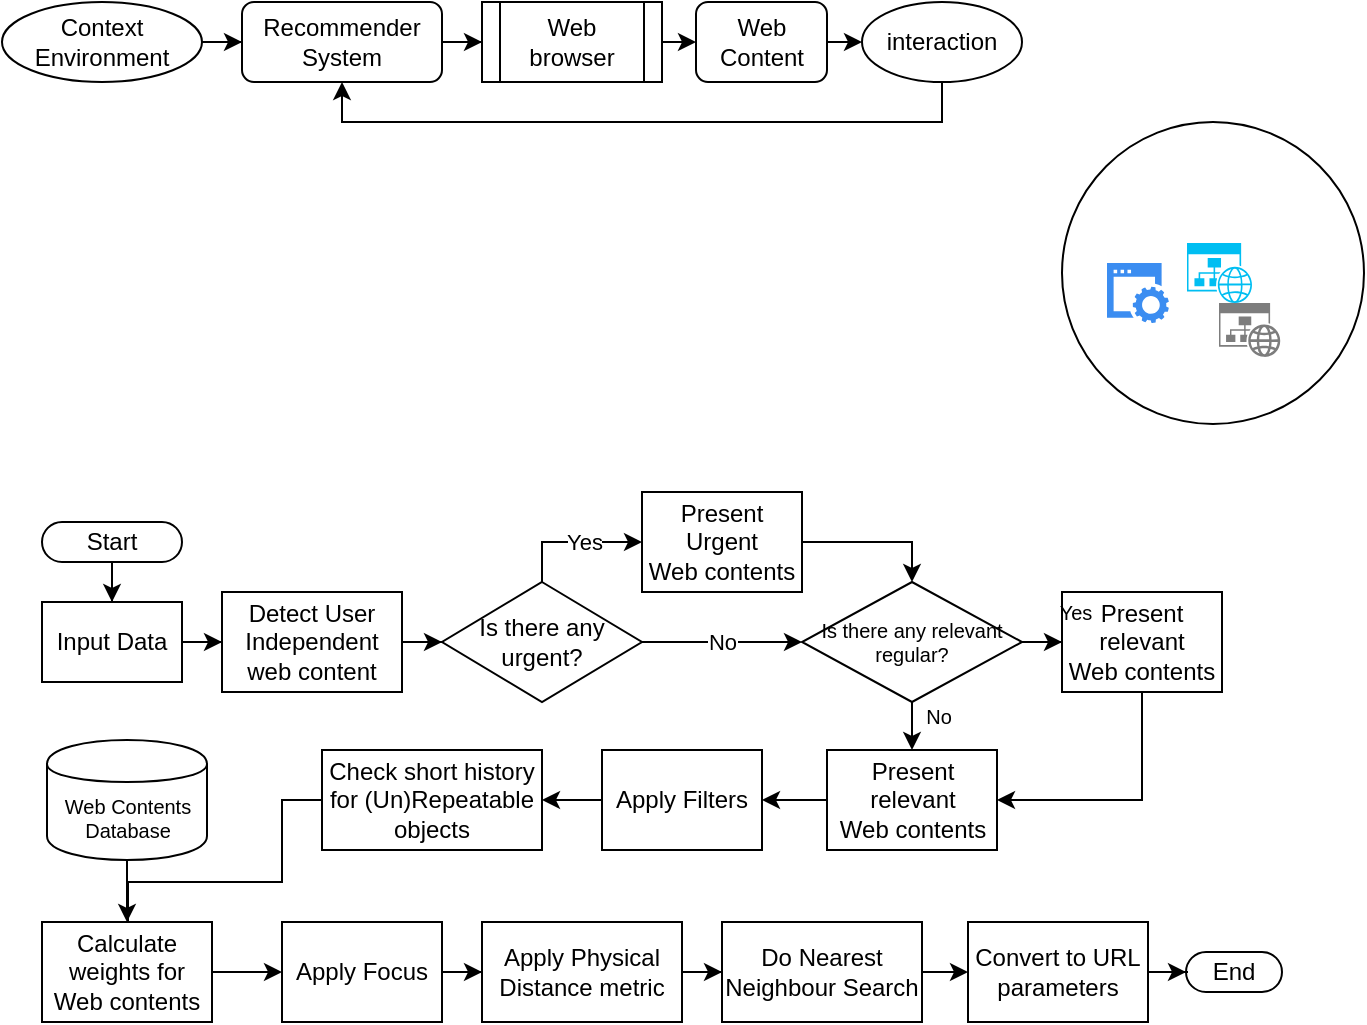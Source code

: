 <mxfile version="13.0.8" type="github">
  <diagram id="S-c4u68pvb39aPOEad-Y" name="Page-1">
    <mxGraphModel dx="1422" dy="723" grid="1" gridSize="10" guides="1" tooltips="1" connect="1" arrows="1" fold="1" page="1" pageScale="1" pageWidth="827" pageHeight="1169" math="0" shadow="0">
      <root>
        <mxCell id="0" />
        <mxCell id="1" parent="0" />
        <mxCell id="nRqti0PuXFAyv5Y5viDJ-11" value="" style="ellipse;whiteSpace=wrap;html=1;aspect=fixed;" vertex="1" parent="1">
          <mxGeometry x="630" y="220" width="151" height="151" as="geometry" />
        </mxCell>
        <mxCell id="nRqti0PuXFAyv5Y5viDJ-23" style="edgeStyle=orthogonalEdgeStyle;rounded=0;orthogonalLoop=1;jettySize=auto;html=1;exitX=0.5;exitY=1;exitDx=0;exitDy=0;entryX=0.5;entryY=1;entryDx=0;entryDy=0;" edge="1" parent="1" source="4B6pPSaDy_JO7CNS_ZNG-1" target="nRqti0PuXFAyv5Y5viDJ-1">
          <mxGeometry relative="1" as="geometry" />
        </mxCell>
        <mxCell id="4B6pPSaDy_JO7CNS_ZNG-1" value="interaction" style="ellipse;whiteSpace=wrap;html=1;" parent="1" vertex="1">
          <mxGeometry x="530" y="160" width="80" height="40" as="geometry" />
        </mxCell>
        <mxCell id="nRqti0PuXFAyv5Y5viDJ-12" style="edgeStyle=orthogonalEdgeStyle;rounded=0;orthogonalLoop=1;jettySize=auto;html=1;" edge="1" parent="1" source="4B6pPSaDy_JO7CNS_ZNG-2" target="nRqti0PuXFAyv5Y5viDJ-1">
          <mxGeometry relative="1" as="geometry" />
        </mxCell>
        <mxCell id="4B6pPSaDy_JO7CNS_ZNG-2" value="Context Environment" style="ellipse;whiteSpace=wrap;html=1;" parent="1" vertex="1">
          <mxGeometry x="100" y="160" width="100" height="40" as="geometry" />
        </mxCell>
        <mxCell id="nRqti0PuXFAyv5Y5viDJ-16" style="edgeStyle=orthogonalEdgeStyle;rounded=0;orthogonalLoop=1;jettySize=auto;html=1;exitX=1;exitY=0.5;exitDx=0;exitDy=0;entryX=0;entryY=0.5;entryDx=0;entryDy=0;" edge="1" parent="1" source="5Xjgcfw4k7mDG6meTcpS-1" target="4B6pPSaDy_JO7CNS_ZNG-1">
          <mxGeometry relative="1" as="geometry" />
        </mxCell>
        <mxCell id="5Xjgcfw4k7mDG6meTcpS-1" value="Web Content" style="rounded=1;whiteSpace=wrap;html=1;" parent="1" vertex="1">
          <mxGeometry x="447" y="160" width="65.5" height="40" as="geometry" />
        </mxCell>
        <mxCell id="U9P3RQh25bkFw9KFLyJP-4" style="edgeStyle=orthogonalEdgeStyle;rounded=0;orthogonalLoop=1;jettySize=auto;html=1;" parent="1" source="U9P3RQh25bkFw9KFLyJP-2" target="U9P3RQh25bkFw9KFLyJP-3" edge="1">
          <mxGeometry relative="1" as="geometry" />
        </mxCell>
        <mxCell id="U9P3RQh25bkFw9KFLyJP-2" value="Start" style="rounded=1;whiteSpace=wrap;html=1;arcSize=50;" parent="1" vertex="1">
          <mxGeometry x="120" y="420" width="70" height="20" as="geometry" />
        </mxCell>
        <mxCell id="U9P3RQh25bkFw9KFLyJP-6" style="edgeStyle=orthogonalEdgeStyle;rounded=0;orthogonalLoop=1;jettySize=auto;html=1;entryX=0;entryY=0.5;entryDx=0;entryDy=0;" parent="1" source="U9P3RQh25bkFw9KFLyJP-3" target="U9P3RQh25bkFw9KFLyJP-5" edge="1">
          <mxGeometry relative="1" as="geometry" />
        </mxCell>
        <mxCell id="U9P3RQh25bkFw9KFLyJP-3" value="Input Data" style="rounded=0;whiteSpace=wrap;html=1;" parent="1" vertex="1">
          <mxGeometry x="120" y="460" width="70" height="40" as="geometry" />
        </mxCell>
        <mxCell id="U9P3RQh25bkFw9KFLyJP-8" style="edgeStyle=orthogonalEdgeStyle;rounded=0;orthogonalLoop=1;jettySize=auto;html=1;exitX=1;exitY=0.5;exitDx=0;exitDy=0;" parent="1" source="U9P3RQh25bkFw9KFLyJP-5" target="U9P3RQh25bkFw9KFLyJP-7" edge="1">
          <mxGeometry relative="1" as="geometry" />
        </mxCell>
        <mxCell id="U9P3RQh25bkFw9KFLyJP-5" value="Detect User Independent web content" style="rounded=0;whiteSpace=wrap;html=1;" parent="1" vertex="1">
          <mxGeometry x="210" y="455" width="90" height="50" as="geometry" />
        </mxCell>
        <mxCell id="U9P3RQh25bkFw9KFLyJP-10" style="edgeStyle=orthogonalEdgeStyle;rounded=0;orthogonalLoop=1;jettySize=auto;html=1;entryX=0;entryY=0.5;entryDx=0;entryDy=0;" parent="1" source="U9P3RQh25bkFw9KFLyJP-7" target="U9P3RQh25bkFw9KFLyJP-9" edge="1">
          <mxGeometry relative="1" as="geometry">
            <Array as="points">
              <mxPoint x="370" y="430" />
            </Array>
          </mxGeometry>
        </mxCell>
        <mxCell id="U9P3RQh25bkFw9KFLyJP-11" value="Yes" style="edgeLabel;html=1;align=center;verticalAlign=middle;resizable=0;points=[];" parent="U9P3RQh25bkFw9KFLyJP-10" vertex="1" connectable="0">
          <mxGeometry x="-0.02" y="-2" relative="1" as="geometry">
            <mxPoint x="6" y="-2" as="offset" />
          </mxGeometry>
        </mxCell>
        <mxCell id="U9P3RQh25bkFw9KFLyJP-13" value="No" style="edgeStyle=orthogonalEdgeStyle;rounded=0;orthogonalLoop=1;jettySize=auto;html=1;exitX=1;exitY=0.5;exitDx=0;exitDy=0;entryX=0;entryY=0.5;entryDx=0;entryDy=0;" parent="1" source="U9P3RQh25bkFw9KFLyJP-7" target="U9P3RQh25bkFw9KFLyJP-12" edge="1">
          <mxGeometry relative="1" as="geometry" />
        </mxCell>
        <mxCell id="U9P3RQh25bkFw9KFLyJP-7" value="Is there any urgent?" style="rhombus;whiteSpace=wrap;html=1;" parent="1" vertex="1">
          <mxGeometry x="320" y="450" width="100" height="60" as="geometry" />
        </mxCell>
        <mxCell id="U9P3RQh25bkFw9KFLyJP-15" style="edgeStyle=orthogonalEdgeStyle;rounded=0;orthogonalLoop=1;jettySize=auto;html=1;exitX=1;exitY=0.5;exitDx=0;exitDy=0;entryX=0.5;entryY=0;entryDx=0;entryDy=0;fontSize=10;" parent="1" source="U9P3RQh25bkFw9KFLyJP-9" target="U9P3RQh25bkFw9KFLyJP-12" edge="1">
          <mxGeometry relative="1" as="geometry" />
        </mxCell>
        <mxCell id="U9P3RQh25bkFw9KFLyJP-9" value="Present Urgent&lt;br&gt;Web contents" style="rounded=0;whiteSpace=wrap;html=1;" parent="1" vertex="1">
          <mxGeometry x="420" y="405" width="80" height="50" as="geometry" />
        </mxCell>
        <mxCell id="U9P3RQh25bkFw9KFLyJP-19" style="edgeStyle=orthogonalEdgeStyle;rounded=0;orthogonalLoop=1;jettySize=auto;html=1;entryX=0;entryY=0.5;entryDx=0;entryDy=0;fontSize=10;" parent="1" source="U9P3RQh25bkFw9KFLyJP-12" target="U9P3RQh25bkFw9KFLyJP-16" edge="1">
          <mxGeometry relative="1" as="geometry" />
        </mxCell>
        <mxCell id="U9P3RQh25bkFw9KFLyJP-24" style="edgeStyle=orthogonalEdgeStyle;rounded=0;orthogonalLoop=1;jettySize=auto;html=1;exitX=0.5;exitY=1;exitDx=0;exitDy=0;entryX=0.5;entryY=0;entryDx=0;entryDy=0;fontSize=10;" parent="1" source="U9P3RQh25bkFw9KFLyJP-12" target="U9P3RQh25bkFw9KFLyJP-20" edge="1">
          <mxGeometry relative="1" as="geometry" />
        </mxCell>
        <mxCell id="U9P3RQh25bkFw9KFLyJP-12" value="&lt;font style=&quot;font-size: 10px&quot;&gt;Is there any relevant regular?&lt;/font&gt;" style="rhombus;whiteSpace=wrap;html=1;fontSize=10;" parent="1" vertex="1">
          <mxGeometry x="500" y="450" width="110" height="60" as="geometry" />
        </mxCell>
        <mxCell id="U9P3RQh25bkFw9KFLyJP-21" style="edgeStyle=orthogonalEdgeStyle;rounded=0;orthogonalLoop=1;jettySize=auto;html=1;exitX=0.5;exitY=1;exitDx=0;exitDy=0;entryX=1;entryY=0.5;entryDx=0;entryDy=0;fontSize=10;" parent="1" source="U9P3RQh25bkFw9KFLyJP-16" target="U9P3RQh25bkFw9KFLyJP-20" edge="1">
          <mxGeometry relative="1" as="geometry" />
        </mxCell>
        <mxCell id="U9P3RQh25bkFw9KFLyJP-16" value="Present relevant&lt;br&gt;Web contents" style="rounded=0;whiteSpace=wrap;html=1;" parent="1" vertex="1">
          <mxGeometry x="630" y="455" width="80" height="50" as="geometry" />
        </mxCell>
        <mxCell id="U9P3RQh25bkFw9KFLyJP-29" style="edgeStyle=orthogonalEdgeStyle;rounded=0;orthogonalLoop=1;jettySize=auto;html=1;entryX=1;entryY=0.5;entryDx=0;entryDy=0;fontSize=10;" parent="1" source="U9P3RQh25bkFw9KFLyJP-20" target="U9P3RQh25bkFw9KFLyJP-28" edge="1">
          <mxGeometry relative="1" as="geometry" />
        </mxCell>
        <mxCell id="U9P3RQh25bkFw9KFLyJP-20" value="Present relevant&lt;br&gt;Web contents" style="rounded=0;whiteSpace=wrap;html=1;" parent="1" vertex="1">
          <mxGeometry x="512.5" y="534" width="85" height="50" as="geometry" />
        </mxCell>
        <mxCell id="U9P3RQh25bkFw9KFLyJP-25" value="No" style="text;html=1;align=center;verticalAlign=middle;resizable=0;points=[];autosize=1;fontSize=10;" parent="1" vertex="1">
          <mxGeometry x="553" y="507" width="30" height="20" as="geometry" />
        </mxCell>
        <mxCell id="U9P3RQh25bkFw9KFLyJP-27" value="Yes" style="text;align=center;verticalAlign=middle;resizable=0;points=[];autosize=1;fontSize=10;" parent="1" vertex="1">
          <mxGeometry x="617" y="455" width="40" height="20" as="geometry" />
        </mxCell>
        <mxCell id="U9P3RQh25bkFw9KFLyJP-33" style="edgeStyle=orthogonalEdgeStyle;rounded=0;orthogonalLoop=1;jettySize=auto;html=1;fontSize=10;" parent="1" source="U9P3RQh25bkFw9KFLyJP-28" target="U9P3RQh25bkFw9KFLyJP-31" edge="1">
          <mxGeometry relative="1" as="geometry" />
        </mxCell>
        <mxCell id="U9P3RQh25bkFw9KFLyJP-28" value="Apply Filters" style="rounded=0;whiteSpace=wrap;html=1;" parent="1" vertex="1">
          <mxGeometry x="400" y="534" width="80" height="50" as="geometry" />
        </mxCell>
        <mxCell id="U9P3RQh25bkFw9KFLyJP-38" style="edgeStyle=orthogonalEdgeStyle;rounded=0;orthogonalLoop=1;jettySize=auto;html=1;exitX=0;exitY=0.5;exitDx=0;exitDy=0;entryX=0.5;entryY=0;entryDx=0;entryDy=0;fontSize=10;" parent="1" source="U9P3RQh25bkFw9KFLyJP-31" target="U9P3RQh25bkFw9KFLyJP-36" edge="1">
          <mxGeometry relative="1" as="geometry">
            <Array as="points">
              <mxPoint x="240" y="559" />
              <mxPoint x="240" y="600" />
              <mxPoint x="163" y="600" />
              <mxPoint x="163" y="625" />
            </Array>
          </mxGeometry>
        </mxCell>
        <mxCell id="U9P3RQh25bkFw9KFLyJP-31" value="Check short history for (Un)Repeatable objects" style="rounded=0;whiteSpace=wrap;html=1;" parent="1" vertex="1">
          <mxGeometry x="260" y="534" width="110" height="50" as="geometry" />
        </mxCell>
        <mxCell id="U9P3RQh25bkFw9KFLyJP-37" style="edgeStyle=orthogonalEdgeStyle;rounded=0;orthogonalLoop=1;jettySize=auto;html=1;exitX=0.5;exitY=1;exitDx=0;exitDy=0;entryX=0.5;entryY=0;entryDx=0;entryDy=0;fontSize=10;" parent="1" source="U9P3RQh25bkFw9KFLyJP-34" target="U9P3RQh25bkFw9KFLyJP-36" edge="1">
          <mxGeometry relative="1" as="geometry" />
        </mxCell>
        <mxCell id="U9P3RQh25bkFw9KFLyJP-34" value="Web Contents Database" style="shape=cylinder;whiteSpace=wrap;html=1;boundedLbl=1;backgroundOutline=1;fontSize=10;" parent="1" vertex="1">
          <mxGeometry x="122.5" y="529" width="80" height="60" as="geometry" />
        </mxCell>
        <mxCell id="U9P3RQh25bkFw9KFLyJP-40" style="edgeStyle=orthogonalEdgeStyle;rounded=0;orthogonalLoop=1;jettySize=auto;html=1;exitX=1;exitY=0.5;exitDx=0;exitDy=0;entryX=0;entryY=0.5;entryDx=0;entryDy=0;fontSize=10;" parent="1" source="U9P3RQh25bkFw9KFLyJP-36" target="U9P3RQh25bkFw9KFLyJP-39" edge="1">
          <mxGeometry relative="1" as="geometry" />
        </mxCell>
        <mxCell id="U9P3RQh25bkFw9KFLyJP-36" value="Calculate weights for&lt;br&gt;Web contents" style="rounded=0;whiteSpace=wrap;html=1;" parent="1" vertex="1">
          <mxGeometry x="120" y="620" width="85" height="50" as="geometry" />
        </mxCell>
        <mxCell id="U9P3RQh25bkFw9KFLyJP-44" style="edgeStyle=orthogonalEdgeStyle;rounded=0;orthogonalLoop=1;jettySize=auto;html=1;entryX=0;entryY=0.5;entryDx=0;entryDy=0;fontSize=10;" parent="1" source="U9P3RQh25bkFw9KFLyJP-39" target="U9P3RQh25bkFw9KFLyJP-41" edge="1">
          <mxGeometry relative="1" as="geometry" />
        </mxCell>
        <mxCell id="U9P3RQh25bkFw9KFLyJP-39" value="Apply Focus" style="rounded=0;whiteSpace=wrap;html=1;" parent="1" vertex="1">
          <mxGeometry x="240" y="620" width="80" height="50" as="geometry" />
        </mxCell>
        <mxCell id="U9P3RQh25bkFw9KFLyJP-45" style="edgeStyle=orthogonalEdgeStyle;rounded=0;orthogonalLoop=1;jettySize=auto;html=1;entryX=0;entryY=0.5;entryDx=0;entryDy=0;fontSize=10;" parent="1" source="U9P3RQh25bkFw9KFLyJP-41" target="U9P3RQh25bkFw9KFLyJP-42" edge="1">
          <mxGeometry relative="1" as="geometry" />
        </mxCell>
        <mxCell id="U9P3RQh25bkFw9KFLyJP-41" value="Apply Physical Distance metric" style="rounded=0;whiteSpace=wrap;html=1;" parent="1" vertex="1">
          <mxGeometry x="340" y="620" width="100" height="50" as="geometry" />
        </mxCell>
        <mxCell id="U9P3RQh25bkFw9KFLyJP-49" style="edgeStyle=orthogonalEdgeStyle;rounded=0;orthogonalLoop=1;jettySize=auto;html=1;exitX=1;exitY=0.5;exitDx=0;exitDy=0;entryX=0;entryY=0.5;entryDx=0;entryDy=0;fontSize=10;" parent="1" source="U9P3RQh25bkFw9KFLyJP-42" target="U9P3RQh25bkFw9KFLyJP-47" edge="1">
          <mxGeometry relative="1" as="geometry" />
        </mxCell>
        <mxCell id="U9P3RQh25bkFw9KFLyJP-42" value="Do Nearest Neighbour Search" style="rounded=0;whiteSpace=wrap;html=1;" parent="1" vertex="1">
          <mxGeometry x="460" y="620" width="100" height="50" as="geometry" />
        </mxCell>
        <mxCell id="U9P3RQh25bkFw9KFLyJP-43" value="End" style="rounded=1;whiteSpace=wrap;html=1;arcSize=50;" parent="1" vertex="1">
          <mxGeometry x="692" y="635" width="48" height="20" as="geometry" />
        </mxCell>
        <mxCell id="U9P3RQh25bkFw9KFLyJP-50" style="edgeStyle=orthogonalEdgeStyle;rounded=0;orthogonalLoop=1;jettySize=auto;html=1;exitX=1;exitY=0.5;exitDx=0;exitDy=0;fontSize=10;" parent="1" source="U9P3RQh25bkFw9KFLyJP-47" target="U9P3RQh25bkFw9KFLyJP-43" edge="1">
          <mxGeometry relative="1" as="geometry" />
        </mxCell>
        <mxCell id="U9P3RQh25bkFw9KFLyJP-47" value="Convert to URL parameters" style="rounded=0;whiteSpace=wrap;html=1;" parent="1" vertex="1">
          <mxGeometry x="583" y="620" width="90" height="50" as="geometry" />
        </mxCell>
        <mxCell id="nRqti0PuXFAyv5Y5viDJ-21" style="edgeStyle=orthogonalEdgeStyle;rounded=0;orthogonalLoop=1;jettySize=auto;html=1;entryX=0;entryY=0.5;entryDx=0;entryDy=0;" edge="1" parent="1" source="nRqti0PuXFAyv5Y5viDJ-1" target="nRqti0PuXFAyv5Y5viDJ-20">
          <mxGeometry relative="1" as="geometry" />
        </mxCell>
        <mxCell id="nRqti0PuXFAyv5Y5viDJ-1" value="Recommender System" style="rounded=1;whiteSpace=wrap;html=1;" vertex="1" parent="1">
          <mxGeometry x="220" y="160" width="100" height="40" as="geometry" />
        </mxCell>
        <mxCell id="nRqti0PuXFAyv5Y5viDJ-5" value="" style="verticalLabelPosition=bottom;html=1;verticalAlign=top;align=center;strokeColor=none;fillColor=#00BEF2;shape=mxgraph.azure.website_generic;pointerEvents=1;" vertex="1" parent="1">
          <mxGeometry x="692.5" y="280.5" width="33" height="30" as="geometry" />
        </mxCell>
        <mxCell id="nRqti0PuXFAyv5Y5viDJ-7" value="" style="aspect=fixed;pointerEvents=1;shadow=0;dashed=0;html=1;strokeColor=none;labelPosition=center;verticalLabelPosition=bottom;verticalAlign=top;align=center;shape=mxgraph.mscae.enterprise.website_generic;fillColor=#7D7D7D;" vertex="1" parent="1">
          <mxGeometry x="708.5" y="310.5" width="30.68" height="27" as="geometry" />
        </mxCell>
        <mxCell id="nRqti0PuXFAyv5Y5viDJ-9" value="" style="html=1;aspect=fixed;strokeColor=none;shadow=0;align=center;verticalAlign=top;fillColor=#3B8DF1;shape=mxgraph.gcp2.website" vertex="1" parent="1">
          <mxGeometry x="652.5" y="290.5" width="30.93" height="30" as="geometry" />
        </mxCell>
        <mxCell id="nRqti0PuXFAyv5Y5viDJ-22" style="edgeStyle=orthogonalEdgeStyle;rounded=0;orthogonalLoop=1;jettySize=auto;html=1;exitX=1;exitY=0.5;exitDx=0;exitDy=0;entryX=0;entryY=0.5;entryDx=0;entryDy=0;" edge="1" parent="1" source="nRqti0PuXFAyv5Y5viDJ-20" target="5Xjgcfw4k7mDG6meTcpS-1">
          <mxGeometry relative="1" as="geometry" />
        </mxCell>
        <mxCell id="nRqti0PuXFAyv5Y5viDJ-20" value="Web browser" style="shape=process;whiteSpace=wrap;html=1;backgroundOutline=1;" vertex="1" parent="1">
          <mxGeometry x="340" y="160" width="90" height="40" as="geometry" />
        </mxCell>
      </root>
    </mxGraphModel>
  </diagram>
</mxfile>
